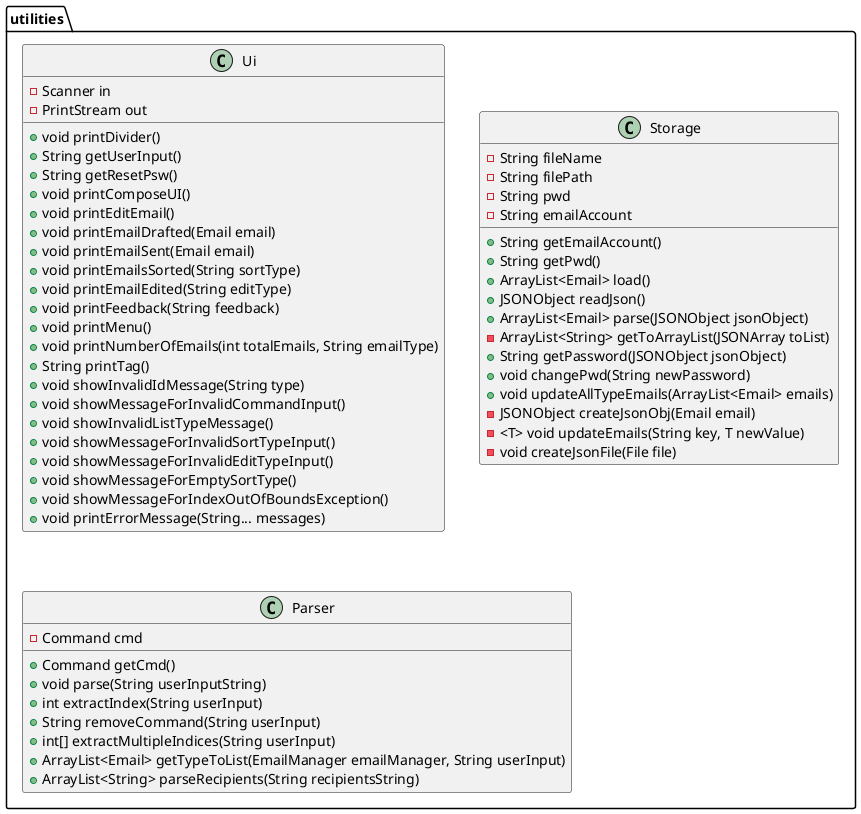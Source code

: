 @startuml
class utilities.Ui {
- Scanner in
- PrintStream out
+ void printDivider()
+ String getUserInput()
+ String getResetPsw()
+ void printComposeUI()
+ void printEditEmail()
+ void printEmailDrafted(Email email)
+ void printEmailSent(Email email)
+ void printEmailsSorted(String sortType)
+ void printEmailEdited(String editType)
+ void printFeedback(String feedback)
+ void printMenu()
+ void printNumberOfEmails(int totalEmails, String emailType)
+ String printTag()
+ void showInvalidIdMessage(String type)
+ void showMessageForInvalidCommandInput()
+ void showInvalidListTypeMessage()
+ void showMessageForInvalidSortTypeInput()
+ void showMessageForInvalidEditTypeInput()
+ void showMessageForEmptySortType()
+ void showMessageForIndexOutOfBoundsException()
+ void printErrorMessage(String... messages)
}

class utilities.Storage {
- String fileName
- String filePath
- String pwd
- String emailAccount
+ String getEmailAccount()
+ String getPwd()
+ ArrayList<Email> load()
+ JSONObject readJson()
+ ArrayList<Email> parse(JSONObject jsonObject)
- ArrayList<String> getToArrayList(JSONArray toList)
+ String getPassword(JSONObject jsonObject)
+ void changePwd(String newPassword)
+ void updateAllTypeEmails(ArrayList<Email> emails)
- JSONObject createJsonObj(Email email)
- <T> void updateEmails(String key, T newValue)
- void createJsonFile(File file)
}

class utilities.Parser {
- Command cmd
+ Command getCmd()
+ void parse(String userInputString)
+ int extractIndex(String userInput)
+ String removeCommand(String userInput)
+ int[] extractMultipleIndices(String userInput)
+ ArrayList<Email> getTypeToList(EmailManager emailManager, String userInput)
+ ArrayList<String> parseRecipients(String recipientsString)
}

@enduml